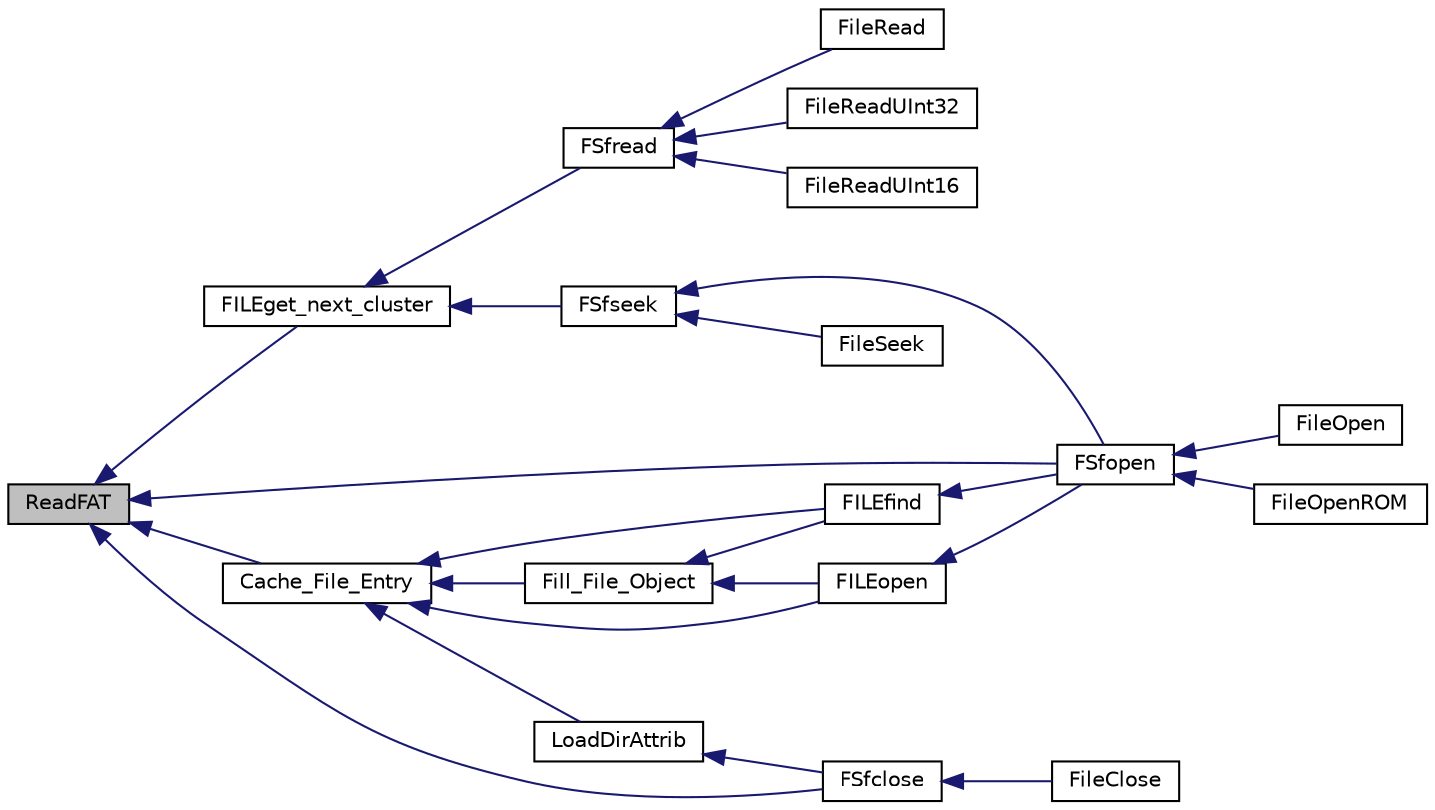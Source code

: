 digraph "ReadFAT"
{
  edge [fontname="Helvetica",fontsize="10",labelfontname="Helvetica",labelfontsize="10"];
  node [fontname="Helvetica",fontsize="10",shape=record];
  rankdir="LR";
  Node1 [label="ReadFAT",height=0.2,width=0.4,color="black", fillcolor="grey75", style="filled", fontcolor="black"];
  Node1 -> Node2 [dir="back",color="midnightblue",fontsize="10",style="solid",fontname="Helvetica"];
  Node2 [label="FILEget_next_cluster",height=0.2,width=0.4,color="black", fillcolor="white", style="filled",URL="$_f_s_i_o_8c.html#a11c64fd4e3052b4db1ace3e6da53512b"];
  Node2 -> Node3 [dir="back",color="midnightblue",fontsize="10",style="solid",fontname="Helvetica"];
  Node3 [label="FSfread",height=0.2,width=0.4,color="black", fillcolor="white", style="filled",URL="$_f_s_i_o_8c.html#ae2416613659351f120d760526eb44d16"];
  Node3 -> Node4 [dir="back",color="midnightblue",fontsize="10",style="solid",fontname="Helvetica"];
  Node4 [label="FileRead",height=0.2,width=0.4,color="black", fillcolor="white", style="filled",URL="$_file_system_8c.html#a6792e5fd19633f0b096936a3e5db5ac1"];
  Node3 -> Node5 [dir="back",color="midnightblue",fontsize="10",style="solid",fontname="Helvetica"];
  Node5 [label="FileReadUInt32",height=0.2,width=0.4,color="black", fillcolor="white", style="filled",URL="$_file_system_8c.html#ad54161038e9e79e3be160afcf1c98ab7"];
  Node3 -> Node6 [dir="back",color="midnightblue",fontsize="10",style="solid",fontname="Helvetica"];
  Node6 [label="FileReadUInt16",height=0.2,width=0.4,color="black", fillcolor="white", style="filled",URL="$_file_system_8c.html#a960ec12e544c68a7a787e0e20270ccb3"];
  Node2 -> Node7 [dir="back",color="midnightblue",fontsize="10",style="solid",fontname="Helvetica"];
  Node7 [label="FSfseek",height=0.2,width=0.4,color="black", fillcolor="white", style="filled",URL="$_f_s_i_o_8c.html#a919fabb3203e0eacf711b957bf803c10"];
  Node7 -> Node8 [dir="back",color="midnightblue",fontsize="10",style="solid",fontname="Helvetica"];
  Node8 [label="FSfopen",height=0.2,width=0.4,color="black", fillcolor="white", style="filled",URL="$_f_s_i_o_8c.html#a80780b69226fc956fb01be96e3dd4e66"];
  Node8 -> Node9 [dir="back",color="midnightblue",fontsize="10",style="solid",fontname="Helvetica"];
  Node9 [label="FileOpen",height=0.2,width=0.4,color="black", fillcolor="white", style="filled",URL="$_file_system_8c.html#aa82c8d7821c63cb52f019ffeb362c64b"];
  Node8 -> Node10 [dir="back",color="midnightblue",fontsize="10",style="solid",fontname="Helvetica"];
  Node10 [label="FileOpenROM",height=0.2,width=0.4,color="black", fillcolor="white", style="filled",URL="$_file_system_8c.html#ac74a42145bf44bfe5754a02f0b50bc55"];
  Node7 -> Node11 [dir="back",color="midnightblue",fontsize="10",style="solid",fontname="Helvetica"];
  Node11 [label="FileSeek",height=0.2,width=0.4,color="black", fillcolor="white", style="filled",URL="$_file_system_8c.html#a3125bcf58f339ee61661f4df158c94f4"];
  Node1 -> Node12 [dir="back",color="midnightblue",fontsize="10",style="solid",fontname="Helvetica"];
  Node12 [label="Cache_File_Entry",height=0.2,width=0.4,color="black", fillcolor="white", style="filled",URL="$_f_s_i_o_8c.html#a2c0446aec539db935e45da19e55fa3f1"];
  Node12 -> Node13 [dir="back",color="midnightblue",fontsize="10",style="solid",fontname="Helvetica"];
  Node13 [label="FILEfind",height=0.2,width=0.4,color="black", fillcolor="white", style="filled",URL="$_f_s_i_o_8c.html#aa0953ab0c059963e7b5c2076fdb01f9b"];
  Node13 -> Node8 [dir="back",color="midnightblue",fontsize="10",style="solid",fontname="Helvetica"];
  Node12 -> Node14 [dir="back",color="midnightblue",fontsize="10",style="solid",fontname="Helvetica"];
  Node14 [label="FILEopen",height=0.2,width=0.4,color="black", fillcolor="white", style="filled",URL="$_f_s_i_o_8c.html#aefbcc2c762e5983bc83d6baf60d962f1"];
  Node14 -> Node8 [dir="back",color="midnightblue",fontsize="10",style="solid",fontname="Helvetica"];
  Node12 -> Node15 [dir="back",color="midnightblue",fontsize="10",style="solid",fontname="Helvetica"];
  Node15 [label="Fill_File_Object",height=0.2,width=0.4,color="black", fillcolor="white", style="filled",URL="$_f_s_i_o_8c.html#aa92838a16615c1bb64460c551b9efc23"];
  Node15 -> Node13 [dir="back",color="midnightblue",fontsize="10",style="solid",fontname="Helvetica"];
  Node15 -> Node14 [dir="back",color="midnightblue",fontsize="10",style="solid",fontname="Helvetica"];
  Node12 -> Node16 [dir="back",color="midnightblue",fontsize="10",style="solid",fontname="Helvetica"];
  Node16 [label="LoadDirAttrib",height=0.2,width=0.4,color="black", fillcolor="white", style="filled",URL="$_f_s_i_o_8c.html#a85280edaf801e1a3f13e62344c2d6ce4"];
  Node16 -> Node17 [dir="back",color="midnightblue",fontsize="10",style="solid",fontname="Helvetica"];
  Node17 [label="FSfclose",height=0.2,width=0.4,color="black", fillcolor="white", style="filled",URL="$_f_s_i_o_8c.html#a7af3ca3a0534ded81fcc5d0744a2428e"];
  Node17 -> Node18 [dir="back",color="midnightblue",fontsize="10",style="solid",fontname="Helvetica"];
  Node18 [label="FileClose",height=0.2,width=0.4,color="black", fillcolor="white", style="filled",URL="$_file_system_8c.html#abce5f11a9272346065c5ebe7fb90a8cf"];
  Node1 -> Node17 [dir="back",color="midnightblue",fontsize="10",style="solid",fontname="Helvetica"];
  Node1 -> Node8 [dir="back",color="midnightblue",fontsize="10",style="solid",fontname="Helvetica"];
}

